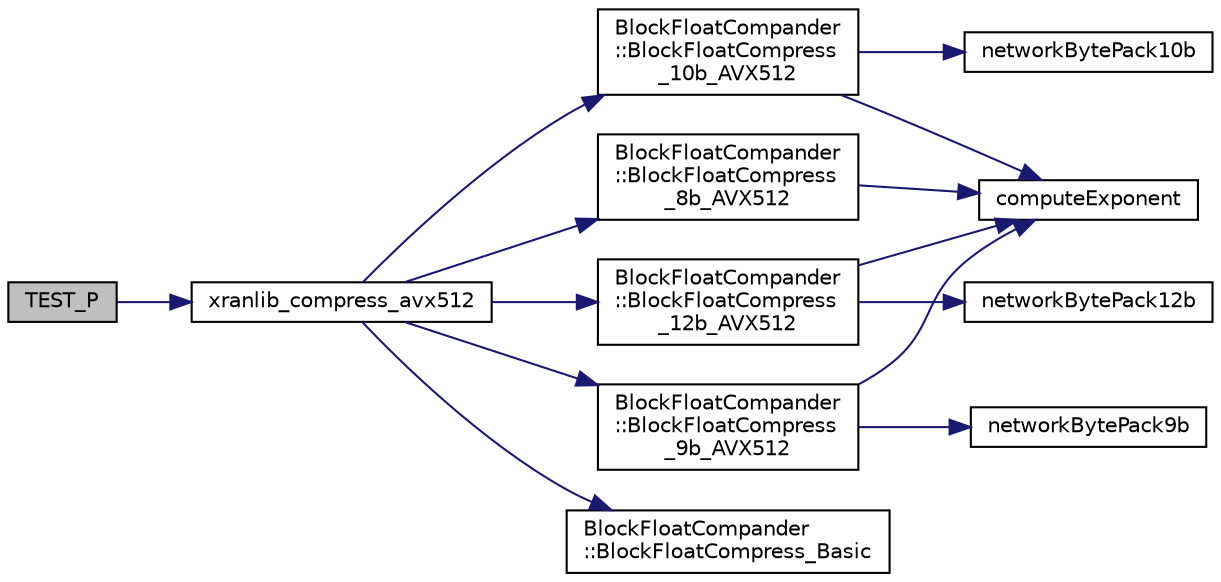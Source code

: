 digraph "TEST_P"
{
 // LATEX_PDF_SIZE
  edge [fontname="Helvetica",fontsize="10",labelfontname="Helvetica",labelfontsize="10"];
  node [fontname="Helvetica",fontsize="10",shape=record];
  rankdir="LR";
  Node1 [label="TEST_P",height=0.2,width=0.4,color="black", fillcolor="grey75", style="filled", fontcolor="black",tooltip=" "];
  Node1 -> Node2 [color="midnightblue",fontsize="10",style="solid",fontname="Helvetica"];
  Node2 [label="xranlib_compress_avx512",height=0.2,width=0.4,color="black", fillcolor="white", style="filled",URL="$xran__compression_8h.html#aa6b18eb6f1138abd91d649218c2950d4",tooltip=" "];
  Node2 -> Node3 [color="midnightblue",fontsize="10",style="solid",fontname="Helvetica"];
  Node3 [label="BlockFloatCompander\l::BlockFloatCompress\l_10b_AVX512",height=0.2,width=0.4,color="black", fillcolor="white", style="filled",URL="$namespace_block_float_compander.html#ae525362ca026142cab4ac983e29ad0ff",tooltip="10 bit compression"];
  Node3 -> Node4 [color="midnightblue",fontsize="10",style="solid",fontname="Helvetica"];
  Node4 [label="computeExponent",height=0.2,width=0.4,color="black", fillcolor="white", style="filled",URL="$xran__compression_8cpp.html#a74512492194fcab6a55f769e02aa37b4",tooltip="Compute exponent value for a set of RB from the maximum absolute value."];
  Node3 -> Node5 [color="midnightblue",fontsize="10",style="solid",fontname="Helvetica"];
  Node5 [label="networkBytePack10b",height=0.2,width=0.4,color="black", fillcolor="white", style="filled",URL="$xran__compression_8cpp.html#a4a2767bece9b74bb6348b416af70a3de",tooltip=" "];
  Node2 -> Node6 [color="midnightblue",fontsize="10",style="solid",fontname="Helvetica"];
  Node6 [label="BlockFloatCompander\l::BlockFloatCompress\l_12b_AVX512",height=0.2,width=0.4,color="black", fillcolor="white", style="filled",URL="$namespace_block_float_compander.html#a2a8db4c5039bc3d5237b31ca2a129815",tooltip="12 bit compression"];
  Node6 -> Node4 [color="midnightblue",fontsize="10",style="solid",fontname="Helvetica"];
  Node6 -> Node7 [color="midnightblue",fontsize="10",style="solid",fontname="Helvetica"];
  Node7 [label="networkBytePack12b",height=0.2,width=0.4,color="black", fillcolor="white", style="filled",URL="$xran__compression_8cpp.html#aafe7eae735c4ebf8f028e7baa6783c22",tooltip=" "];
  Node2 -> Node8 [color="midnightblue",fontsize="10",style="solid",fontname="Helvetica"];
  Node8 [label="BlockFloatCompander\l::BlockFloatCompress\l_8b_AVX512",height=0.2,width=0.4,color="black", fillcolor="white", style="filled",URL="$namespace_block_float_compander.html#a5b3ddd524752c8f556bc4c654e392321",tooltip="8 bit compression"];
  Node8 -> Node4 [color="midnightblue",fontsize="10",style="solid",fontname="Helvetica"];
  Node2 -> Node9 [color="midnightblue",fontsize="10",style="solid",fontname="Helvetica"];
  Node9 [label="BlockFloatCompander\l::BlockFloatCompress\l_9b_AVX512",height=0.2,width=0.4,color="black", fillcolor="white", style="filled",URL="$namespace_block_float_compander.html#a2356f186e264c7cea4e3c26d448bb1d5",tooltip="9 bit compression"];
  Node9 -> Node4 [color="midnightblue",fontsize="10",style="solid",fontname="Helvetica"];
  Node9 -> Node10 [color="midnightblue",fontsize="10",style="solid",fontname="Helvetica"];
  Node10 [label="networkBytePack9b",height=0.2,width=0.4,color="black", fillcolor="white", style="filled",URL="$xran__compression_8cpp.html#acb87fe08d3492b251e7a2561488064fa",tooltip=" "];
  Node2 -> Node11 [color="midnightblue",fontsize="10",style="solid",fontname="Helvetica"];
  Node11 [label="BlockFloatCompander\l::BlockFloatCompress_Basic",height=0.2,width=0.4,color="black", fillcolor="white", style="filled",URL="$namespace_block_float_compander.html#a45cc83687ca392534168cb8f4d64182f",tooltip="Reference compression."];
}
